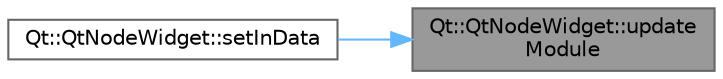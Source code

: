digraph "Qt::QtNodeWidget::updateModule"
{
 // LATEX_PDF_SIZE
  bgcolor="transparent";
  edge [fontname=Helvetica,fontsize=10,labelfontname=Helvetica,labelfontsize=10];
  node [fontname=Helvetica,fontsize=10,shape=box,height=0.2,width=0.4];
  rankdir="RL";
  Node1 [id="Node000001",label="Qt::QtNodeWidget::update\lModule",height=0.2,width=0.4,color="gray40", fillcolor="grey60", style="filled", fontcolor="black",tooltip=" "];
  Node1 -> Node2 [id="edge1_Node000001_Node000002",dir="back",color="steelblue1",style="solid",tooltip=" "];
  Node2 [id="Node000002",label="Qt::QtNodeWidget::setInData",height=0.2,width=0.4,color="grey40", fillcolor="white", style="filled",URL="$class_qt_1_1_qt_node_widget.html#a95b756b660d78fe4189cf3bafa82a901",tooltip=" "];
}
